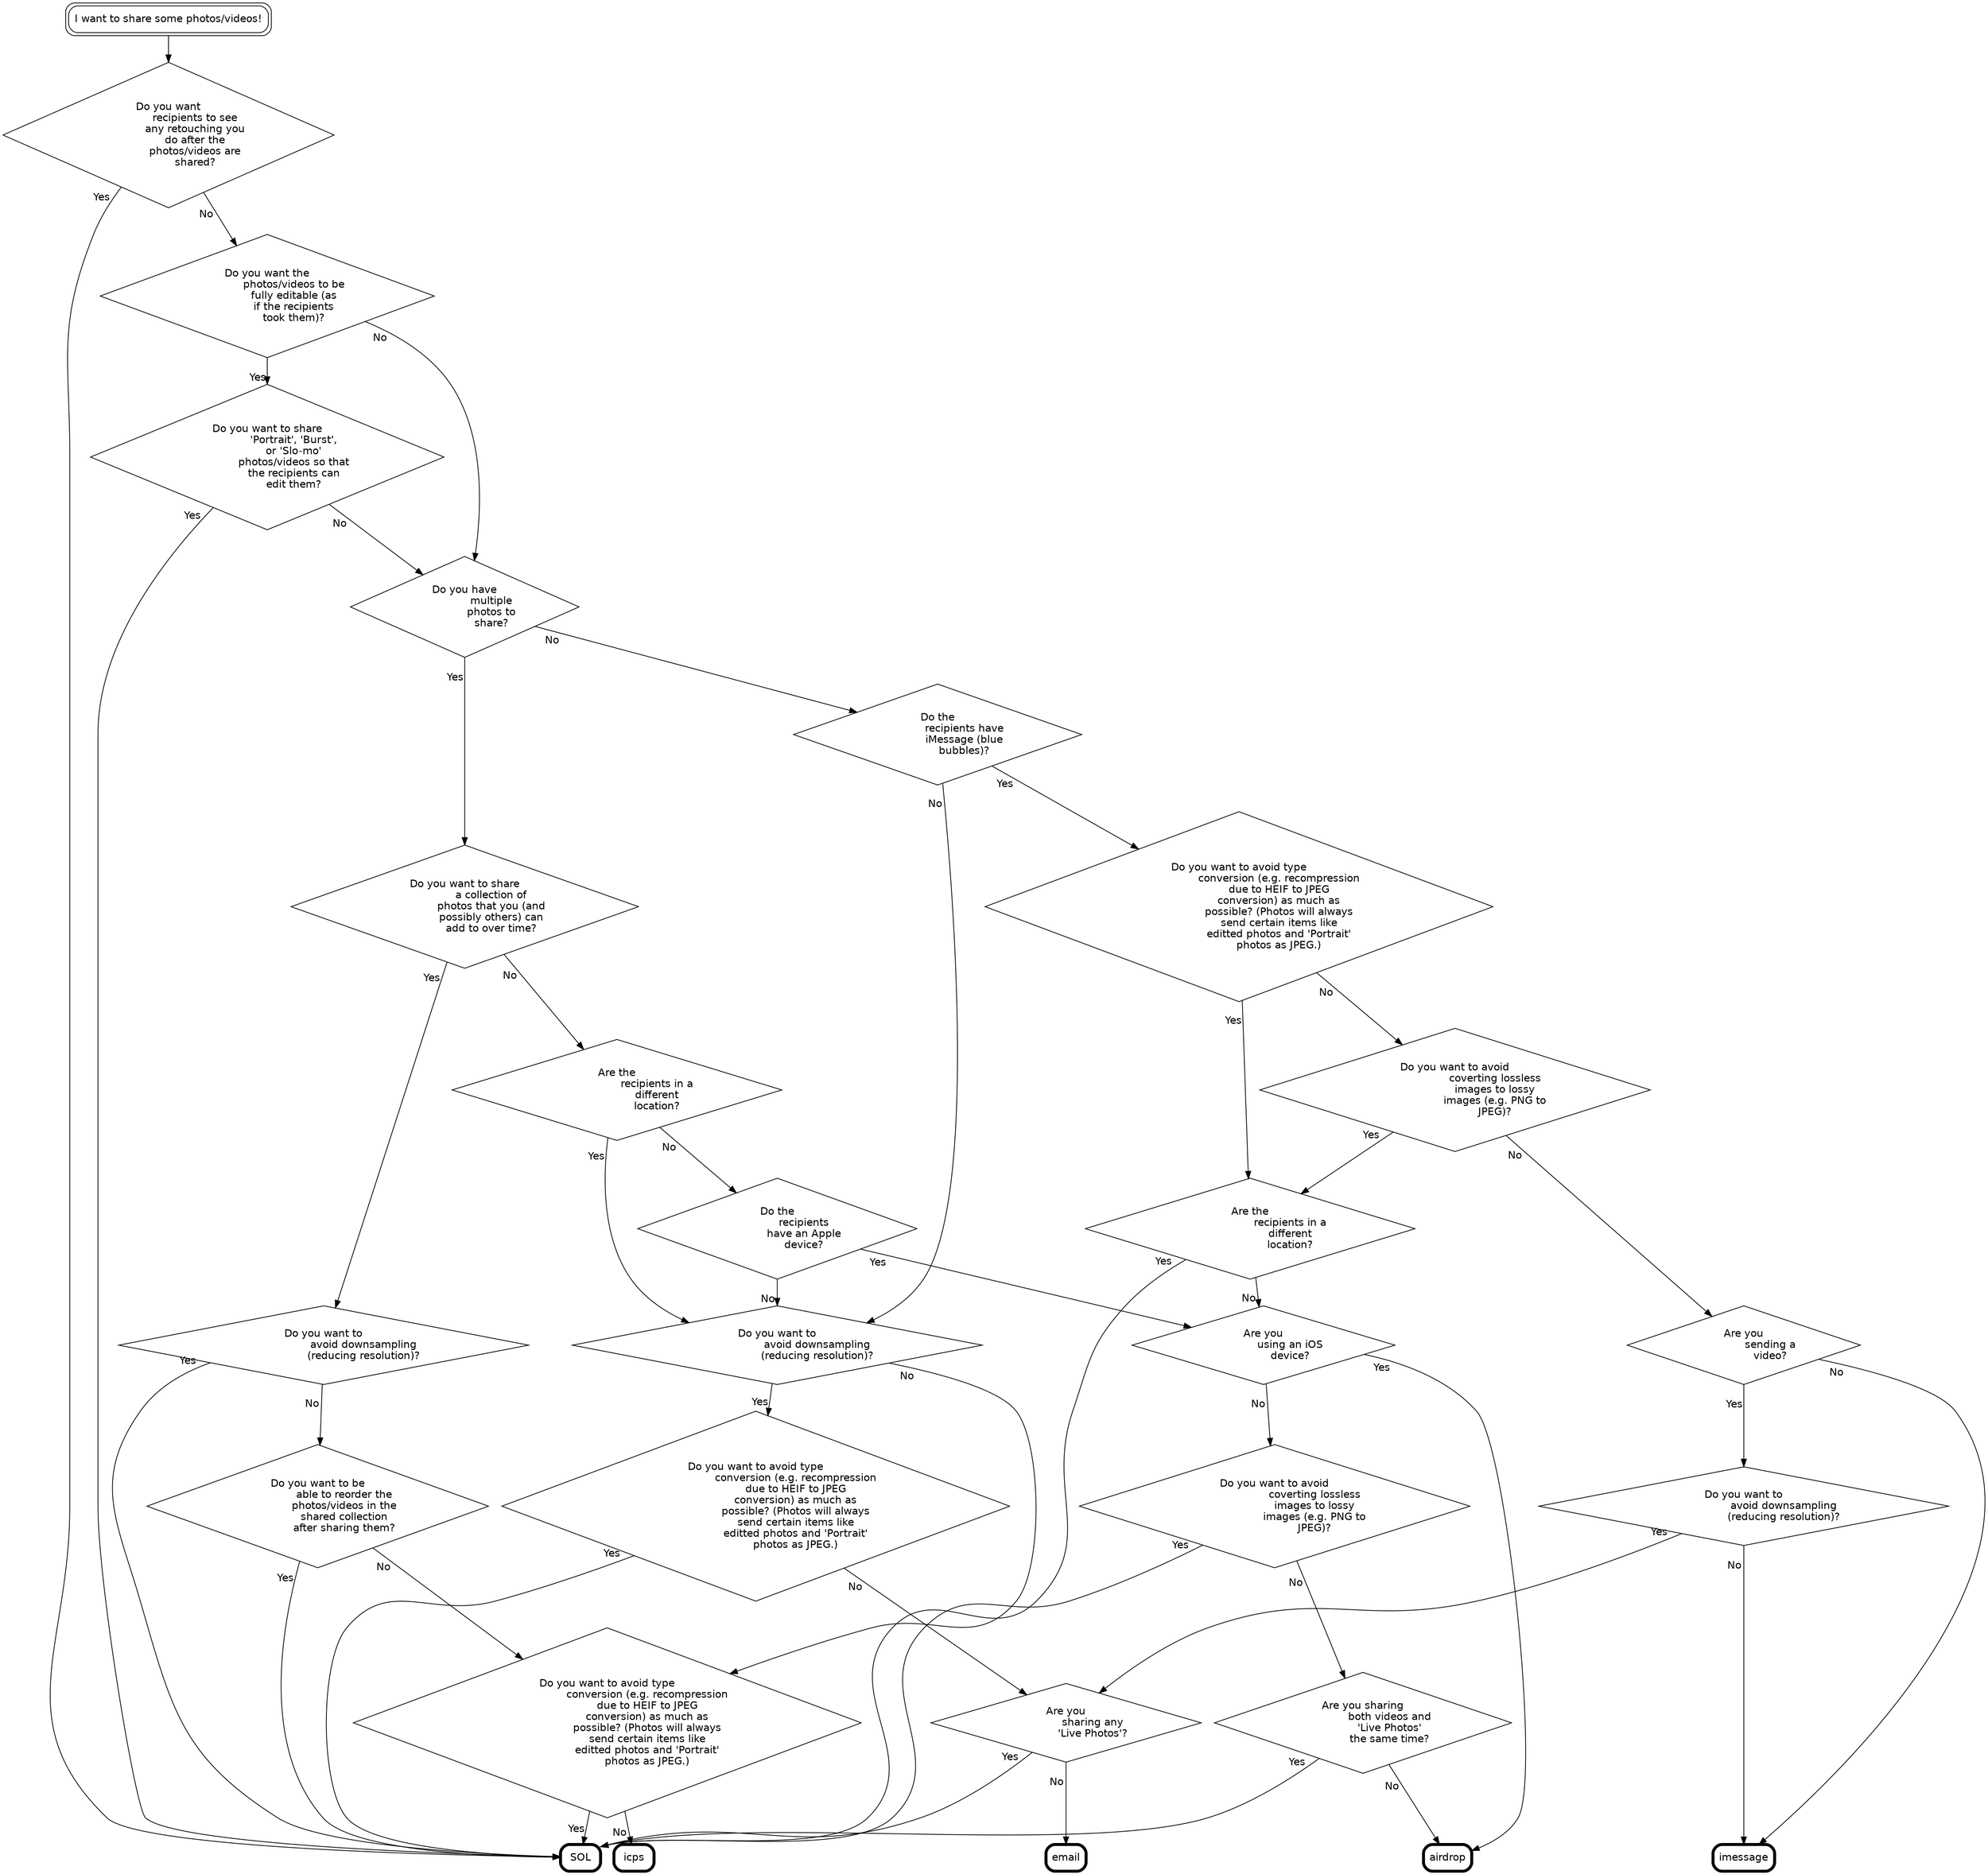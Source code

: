 
// Comprehensive Guide to Sharing with Apple Photos
// list sources
// other bugs:
// burst in ios album vs mac album
// Mac siliently failed to share some items (a GIF and a time lapse) for a while.

//   System Version:	macOS 10.13.2 (17C205)
// Photos Version 3.0 (3251.12.190)

// iPhone X: 11.2.2
// iPhone 711.2
// both then: 11.2.5

digraph apple_photos {
	graph [fontname = "helvetica"];
	node [fontname = "helvetica"];
	edge [fontname = "helvetica"];


	#rankdir=LR;
	{
		node [shape=rect, style="rounded", peripheries=2];
		want_to_share [label="I want to share some photos/videos!"];
	}

	{
		node [shape=rect, style="rounded", penwidth=4];
		rank = max;
		rankdir = LR;

		SOL;
		airdrop;
		email;
		imessage;
		icps;
		// export / import (skipping for now, because this is only Mac, and also complicated by original/non wonk. And it's really not a "sharing option")

		/* SOL [label="S.O.L.
			There is no way to do this with Apple Photos."];
		// todo: have notes as to why each of these works given the choices
		airdrop [label="Use AirDrop
			AirDrop preserves ____
			___ note about processing time and related failure ___
			reconverted editted/portriat
			intermitent fail: slo-mo, screenshot lost type tag.
			from-ios-to-ios: slo-mo lost type tag.
			from-Mac-to-mac
			ios note: certain type's metadata lost
			mac note: if photo/live: choose "Photos". if videos, can use finder, and drag into Photos, but certain metadata will be lost
			If you AirDrop to a Mac be sure the recipient chooses to ___ - which is not the default option - otherwise Live Photos, ____ will not send correctly.
			(If you try to AirDrop to your own Mac the photos are automatically sent to the Finder, so Live Photos, ____ will never send correctly.)"];
			todo: test airdrop to own iPhone? (from mac?)
			todo: test airdop from-mac+dnd
		email [label="Send via Email
			todo: check all type imports
			w/ maildrop, w/ actual size
			from-mac: png->jpeg, video downres, heif -> JPEG,
			from-mac: dnd: no video downres, no png->jpeg, DOES heif -> JPEG,
			from-ios: no video downres, no png->jpeg, DOES heif -> JPEG,
			note about actual size, JPEG conversion, lossy special types"];
		imessage [label="Send via iMessage
			ios-to-ios:
				- does lossy to lossy
				- does png to jpeg.
				- slo mo, selfie, and screenshot tagging lost
				- scaled down video
			mac-to-ios:
				- can't choose >1 video
				- same as ios-to-ios
			mac-to-ios: dnd: crashed Photos the first time. second time I had all the images in the message, but it only sent some of them (the others were left in the text feild)
				- same as ios-to-ios
				- added lost types:  live.
			make sure not to MMS???"];
		icps [label="Send via iCloud Photo Sharing
			todo: note about public links, as needed
			steps for limits: https://support.apple.com/en-us/HT202786, https://support.apple.com/en-us/HT202299
			lossy"]; */
	}

	node [shape=diamond];

	want_to_share -> retouch;

	retouch [label="Do you want
		recipients to see
		any retouching you
		do after the
		photos/videos are
		shared?"];
	editable [label="Do you want the
		photos/videos to be
		fully editable (as
		if the recipients
		took them)?"];
	editable_portrait_etc [label="Do you want to share
		'Portrait', 'Burst',
		or 'Slo-mo'
		photos/videos so that
		the recipients can
		edit them?"];
	multiple_photos [label="Do you have
		multiple
		photos to
		share?"];
	want_collection [label="Do you want to share
		a collection of
		photos that you (and
		possibly others) can
		add to over time?"];
	{
		node [label="Do you want to avoid type
			conversion (e.g. recompression
			due to HEIF to JPEG
			conversion) as much as
			possible? (Photos will always
			send certain items like
			editted photos and 'Portrait'
			photos as JPEG.)"]; # todo: note on how to set such up, less quality, larger size. should test editted video
		avoid_convert_type_lossy_to_lossy__icps;
		avoid_convert_type_lossy_to_lossy__email;
		avoid_convert_type_lossy_to_lossy__imessage;
	}
	reordering [label="Do you want to be
		able to reorder the
		photos/videos in the
		shared collection
		after sharing them?"];
	{
		node [label="Do you want to
			avoid downsampling
			(reducing resolution)?"];
		avoid_downres__collection;
		avoid_downres__email_or_icps;
		avoid_downres__video__imessage;
	}
	have_apple__imessage [label="Do the
		recipients have
		iMessage (blue
		bubbles)?"]; // are you sure everyone has an apple device
	video__imessage [label="Are you
		sending a
		video?"];
	{
		node [label="Are the
			recipients in a
			different
			location?"];
		far_away;
		far_away__imessage;
	}
	have_apple__airdrop [label="Do the
		recipients
		have an Apple
		device?"];
	have_live_photo_etc__email [label="Are you
		sharing any
		'Live Photos'?"];
	airdrop__from_ios [label="Are you
		using an iOS
		device?"];
	{
		node [label="Do you want to avoid
			coverting lossless
			images to lossy
			images (e.g. PNG to
			JPEG)?"];
		avoid_convert_type_lossless_to_lossy__airdrop_mac;
		avoid_convert_type_lossless_to_lossy__imessage;
	}
	airdrop_mac_mixed [label="Are you sharing
		both videos and
		'Live Photos'
		the same time?"];

	edge [labeldistance=3];

	retouch -> editable [taillabel="No"];
	retouch -> SOL [taillabel="Yes"];

	editable -> multiple_photos [taillabel="No"];
	editable -> editable_portrait_etc [taillabel="Yes"];

	editable_portrait_etc -> multiple_photos [taillabel="No"];
	editable_portrait_etc -> SOL [taillabel="Yes"];

	multiple_photos -> have_apple__imessage [taillabel="No"];
	multiple_photos -> want_collection [taillabel="Yes"];

	want_collection -> far_away [taillabel="No"];
	want_collection -> avoid_downres__collection [taillabel="Yes"];

	avoid_downres__collection -> reordering [taillabel="No"];
	avoid_downres__collection -> SOL [taillabel="Yes"];

	reordering -> avoid_convert_type_lossy_to_lossy__icps [taillabel="No"];
	reordering -> SOL [taillabel="Yes"];

	have_apple__imessage -> avoid_downres__email_or_icps [taillabel="No"];
	have_apple__imessage -> avoid_convert_type_lossy_to_lossy__imessage [taillabel="Yes"];

	avoid_convert_type_lossy_to_lossy__imessage -> avoid_convert_type_lossless_to_lossy__imessage [taillabel="No"];
	avoid_convert_type_lossy_to_lossy__imessage -> far_away__imessage [taillabel="Yes"];

	avoid_convert_type_lossless_to_lossy__imessage -> video__imessage [taillabel="No"];
	avoid_convert_type_lossless_to_lossy__imessage -> far_away__imessage [taillabel="Yes"];

	far_away__imessage -> airdrop__from_ios [taillabel="No"];
	far_away__imessage -> SOL [taillabel="Yes"];

	video__imessage -> avoid_downres__video__imessage [taillabel="Yes"];
	video__imessage -> imessage [taillabel="No"];

	avoid_downres__video__imessage -> have_live_photo_etc__email [taillabel="Yes"];
	avoid_downres__video__imessage -> imessage [taillabel="No"];

	far_away -> have_apple__airdrop [taillabel="No"];
	far_away -> avoid_downres__email_or_icps [taillabel="Yes"];

	have_apple__airdrop -> avoid_downres__email_or_icps [taillabel="No"];
	have_apple__airdrop -> airdrop__from_ios [taillabel="Yes"];

	airdrop__from_ios -> avoid_convert_type_lossless_to_lossy__airdrop_mac [taillabel="No"];
	airdrop__from_ios -> airdrop [taillabel="Yes"];

	avoid_convert_type_lossless_to_lossy__airdrop_mac -> airdrop_mac_mixed [taillabel="No"];
	avoid_convert_type_lossless_to_lossy__airdrop_mac -> SOL [taillabel="Yes"];

	airdrop_mac_mixed -> airdrop [taillabel="No"];
	airdrop_mac_mixed -> SOL [taillabel="Yes"];

	/* avoid_convert_type_lossy_to_lossy -> avoid_downres__email [taillabel="No"];
	avoid_convert_type_lossy_to_lossy -> SOL [taillabel="Yes"]; */

	avoid_downres__email_or_icps -> avoid_convert_type_lossy_to_lossy__icps [taillabel="No"];
	avoid_downres__email_or_icps -> avoid_convert_type_lossy_to_lossy__email [taillabel="Yes"];

	avoid_convert_type_lossy_to_lossy__icps -> icps [taillabel="No"];
	avoid_convert_type_lossy_to_lossy__icps -> SOL [taillabel="Yes"];

	avoid_convert_type_lossy_to_lossy__email -> have_live_photo_etc__email [taillabel="No"];
	avoid_convert_type_lossy_to_lossy__email -> SOL [taillabel="Yes"];

	have_live_photo_etc__email -> email [taillabel="No"]; // todo: add recipient device check
	have_live_photo_etc__email -> SOL [taillabel="Yes"];

	/* {
		rank=same;
		airdrop_ios_note;
		airdrop_mac_note;
	}

	{
		rank=same;
		avoid_convert_type_lossy_to_lossy__collection;
		far_away;
	}

	{
		rank = same;
		have_apple__airdrop;
		avoid_downres__collection;
	}

	/* {
		rank = same;
		reordering;
		avoid_convert_type_lossy_to_lossy;
	} */

	/*
	{
		rank=same;
		avoid_convert_type_lossless_to_lossy__airdrop_mac;
		avoid_downres__email_or_icps; //far_away;
	}*/

	{
		SOL -> icps -> email -> airdrop -> imessage [ style=invis ];
	}

	/* {
		rank = same;
		have_apple__imessage -> want_collection [ style=invis ];
		rankdir = LR;
	}

	{
		rank = same;
		have_live_photo_etc__email -> icps [ style=invis ];
		rankdir = LR;
	} */




}

// taillabel, headlabel, lp
